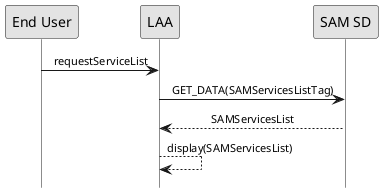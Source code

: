 
@startuml
 
hide footbox
skinparam sequenceMessageAlign center
skinparam sequenceArrowFontSize 11
skinparam noteFontSize 11
skinparam monochrome true
skinparam lifelinestrategy solid
 
"End User" -> "LAA" : requestServiceList

LAA -> "SAM SD" : GET_DATA(SAMServicesListTag)
"SAM SD" --> LAA : SAMServicesList  

"LAA" --> "LAA" : display(SAMServicesList)


@enduml